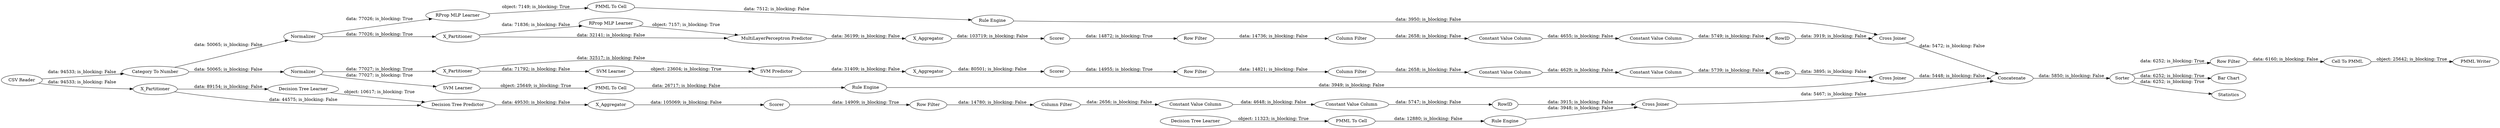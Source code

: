 digraph {
	"-6555610632170546833_28" [label="PMML To Cell"]
	"-2189007787374376236_52" [label=Sorter]
	"5560022322229811120_31" [label="RProp MLP Learner"]
	"-2189007787374376236_58" [label="Category To Number"]
	"8987332355960243438_293" [label=RowID]
	"8987332355960243438_290" [label="Constant Value Column"]
	"5473555827454921972_35" [label="RProp MLP Learner"]
	"8987332355960243438_292" [label="Constant Value Column"]
	"-1988922480663687091_39" [label="Cross Joiner"]
	"1904642939926522074_39" [label=Scorer]
	"2661411728206479415_293" [label=RowID]
	"-2189007787374376236_60" [label=Concatenate]
	"2661411728206479415_294" [label="Column Filter"]
	"5560022322229811120_7" [label=X_Aggregator]
	"1904642939926522074_7" [label=X_Aggregator]
	"2464007564320845127_9" [label="Row Filter"]
	"1904642939926522074_38" [label="Cross Joiner"]
	"2661411728206479415_292" [label="Constant Value Column"]
	"-2189007787374376236_53" [label="Row Filter"]
	"1904642939926522074_2" [label=X_Partitioner]
	"2464007564320845127_294" [label="Column Filter"]
	"7937010988608950001_34" [label="PMML To Cell"]
	"-2189007787374376236_54" [label="Cell To PMML"]
	"2661411728206479415_290" [label="Constant Value Column"]
	"-1988922480663687091_32" [label="SVM Predictor"]
	"-2189007787374376236_61" [label="PMML Writer"]
	"-1988922480663687091_2" [label=X_Partitioner]
	"7937010988608950001_33" [label="SVM Learner"]
	"-1988922480663687091_31" [label="SVM Learner"]
	"1904642939926522074_31" [label="Decision Tree Learner"]
	"7937010988608950001_35" [label="Rule Engine"]
	"5560022322229811120_39" [label=Normalizer]
	"5473555827454921972_22" [label="PMML To Cell"]
	"-6555610632170546833_33" [label="Decision Tree Learner"]
	"5560022322229811120_38" [label="Cross Joiner"]
	"2661411728206479415_9" [label="Row Filter"]
	"5473555827454921972_34" [label="Rule Engine"]
	"5560022322229811120_40" [label=Scorer]
	"2464007564320845127_292" [label="Constant Value Column"]
	"-1988922480663687091_40" [label=Normalizer]
	"-2189007787374376236_59" [label="Bar Chart"]
	"-6555610632170546833_34" [label="Rule Engine"]
	"5560022322229811120_2" [label=X_Partitioner]
	"2464007564320845127_293" [label=RowID]
	"-2189007787374376236_63" [label=Statistics]
	"8987332355960243438_9" [label="Row Filter"]
	"-1988922480663687091_7" [label=X_Aggregator]
	"1904642939926522074_32" [label="Decision Tree Predictor"]
	"-2189007787374376236_62" [label="CSV Reader"]
	"-1988922480663687091_41" [label=Scorer]
	"5560022322229811120_32" [label="MultiLayerPerceptron Predictor"]
	"2464007564320845127_290" [label="Constant Value Column"]
	"8987332355960243438_294" [label="Column Filter"]
	"-2189007787374376236_52" -> "-2189007787374376236_53" [label="data: 6252; is_blocking: True"]
	"8987332355960243438_293" -> "5560022322229811120_38" [label="data: 3919; is_blocking: False"]
	"5560022322229811120_39" -> "5473555827454921972_35" [label="data: 77026; is_blocking: True"]
	"-1988922480663687091_7" -> "-1988922480663687091_41" [label="data: 80501; is_blocking: False"]
	"2661411728206479415_290" -> "2661411728206479415_292" [label="data: 4629; is_blocking: False"]
	"5473555827454921972_22" -> "5473555827454921972_34" [label="data: 7512; is_blocking: False"]
	"-1988922480663687091_2" -> "-1988922480663687091_32" [label="data: 32517; is_blocking: False"]
	"-1988922480663687091_40" -> "-1988922480663687091_2" [label="data: 77027; is_blocking: True"]
	"1904642939926522074_2" -> "1904642939926522074_31" [label="data: 89154; is_blocking: False"]
	"5473555827454921972_35" -> "5473555827454921972_22" [label="object: 7149; is_blocking: True"]
	"2661411728206479415_293" -> "-1988922480663687091_39" [label="data: 3895; is_blocking: False"]
	"-2189007787374376236_62" -> "1904642939926522074_2" [label="data: 94533; is_blocking: False"]
	"2661411728206479415_9" -> "2661411728206479415_294" [label="data: 14821; is_blocking: False"]
	"-2189007787374376236_58" -> "-1988922480663687091_40" [label="data: 50065; is_blocking: False"]
	"-2189007787374376236_62" -> "-2189007787374376236_58" [label="data: 94533; is_blocking: False"]
	"1904642939926522074_39" -> "2464007564320845127_9" [label="data: 14909; is_blocking: True"]
	"1904642939926522074_31" -> "1904642939926522074_32" [label="object: 10617; is_blocking: True"]
	"-6555610632170546833_34" -> "1904642939926522074_38" [label="data: 3948; is_blocking: False"]
	"8987332355960243438_294" -> "8987332355960243438_290" [label="data: 2658; is_blocking: False"]
	"-6555610632170546833_28" -> "-6555610632170546833_34" [label="data: 12880; is_blocking: False"]
	"5560022322229811120_40" -> "8987332355960243438_9" [label="data: 14872; is_blocking: True"]
	"-1988922480663687091_41" -> "2661411728206479415_9" [label="data: 14955; is_blocking: True"]
	"8987332355960243438_9" -> "8987332355960243438_294" [label="data: 14736; is_blocking: False"]
	"2464007564320845127_293" -> "1904642939926522074_38" [label="data: 3915; is_blocking: False"]
	"5560022322229811120_32" -> "5560022322229811120_7" [label="data: 36199; is_blocking: False"]
	"7937010988608950001_33" -> "7937010988608950001_34" [label="object: 25649; is_blocking: True"]
	"-2189007787374376236_52" -> "-2189007787374376236_59" [label="data: 6252; is_blocking: True"]
	"1904642939926522074_32" -> "1904642939926522074_7" [label="data: 49530; is_blocking: False"]
	"5560022322229811120_31" -> "5560022322229811120_32" [label="object: 7157; is_blocking: True"]
	"2661411728206479415_292" -> "2661411728206479415_293" [label="data: 5739; is_blocking: False"]
	"5560022322229811120_38" -> "-2189007787374376236_60" [label="data: 5472; is_blocking: False"]
	"2661411728206479415_294" -> "2661411728206479415_290" [label="data: 2658; is_blocking: False"]
	"-1988922480663687091_39" -> "-2189007787374376236_60" [label="data: 5448; is_blocking: False"]
	"-2189007787374376236_52" -> "-2189007787374376236_63" [label="data: 6252; is_blocking: True"]
	"-2189007787374376236_54" -> "-2189007787374376236_61" [label="object: 25642; is_blocking: True"]
	"-6555610632170546833_33" -> "-6555610632170546833_28" [label="object: 11323; is_blocking: True"]
	"5560022322229811120_7" -> "5560022322229811120_40" [label="data: 103719; is_blocking: False"]
	"1904642939926522074_2" -> "1904642939926522074_32" [label="data: 44575; is_blocking: False"]
	"7937010988608950001_34" -> "7937010988608950001_35" [label="data: 26717; is_blocking: False"]
	"-1988922480663687091_40" -> "7937010988608950001_33" [label="data: 77027; is_blocking: True"]
	"-2189007787374376236_60" -> "-2189007787374376236_52" [label="data: 5850; is_blocking: False"]
	"-1988922480663687091_31" -> "-1988922480663687091_32" [label="object: 23604; is_blocking: True"]
	"-2189007787374376236_53" -> "-2189007787374376236_54" [label="data: 6160; is_blocking: False"]
	"5560022322229811120_2" -> "5560022322229811120_32" [label="data: 32141; is_blocking: False"]
	"2464007564320845127_294" -> "2464007564320845127_290" [label="data: 2656; is_blocking: False"]
	"5560022322229811120_39" -> "5560022322229811120_2" [label="data: 77026; is_blocking: True"]
	"-2189007787374376236_58" -> "5560022322229811120_39" [label="data: 50065; is_blocking: False"]
	"1904642939926522074_7" -> "1904642939926522074_39" [label="data: 105069; is_blocking: False"]
	"1904642939926522074_38" -> "-2189007787374376236_60" [label="data: 5467; is_blocking: False"]
	"2464007564320845127_290" -> "2464007564320845127_292" [label="data: 4648; is_blocking: False"]
	"2464007564320845127_292" -> "2464007564320845127_293" [label="data: 5747; is_blocking: False"]
	"2464007564320845127_9" -> "2464007564320845127_294" [label="data: 14780; is_blocking: False"]
	"8987332355960243438_290" -> "8987332355960243438_292" [label="data: 4655; is_blocking: False"]
	"5560022322229811120_2" -> "5560022322229811120_31" [label="data: 71836; is_blocking: False"]
	"7937010988608950001_35" -> "-1988922480663687091_39" [label="data: 3949; is_blocking: False"]
	"5473555827454921972_34" -> "5560022322229811120_38" [label="data: 3950; is_blocking: False"]
	"-1988922480663687091_32" -> "-1988922480663687091_7" [label="data: 31409; is_blocking: False"]
	"8987332355960243438_292" -> "8987332355960243438_293" [label="data: 5749; is_blocking: False"]
	"-1988922480663687091_2" -> "-1988922480663687091_31" [label="data: 71792; is_blocking: False"]
	rankdir=LR
}

